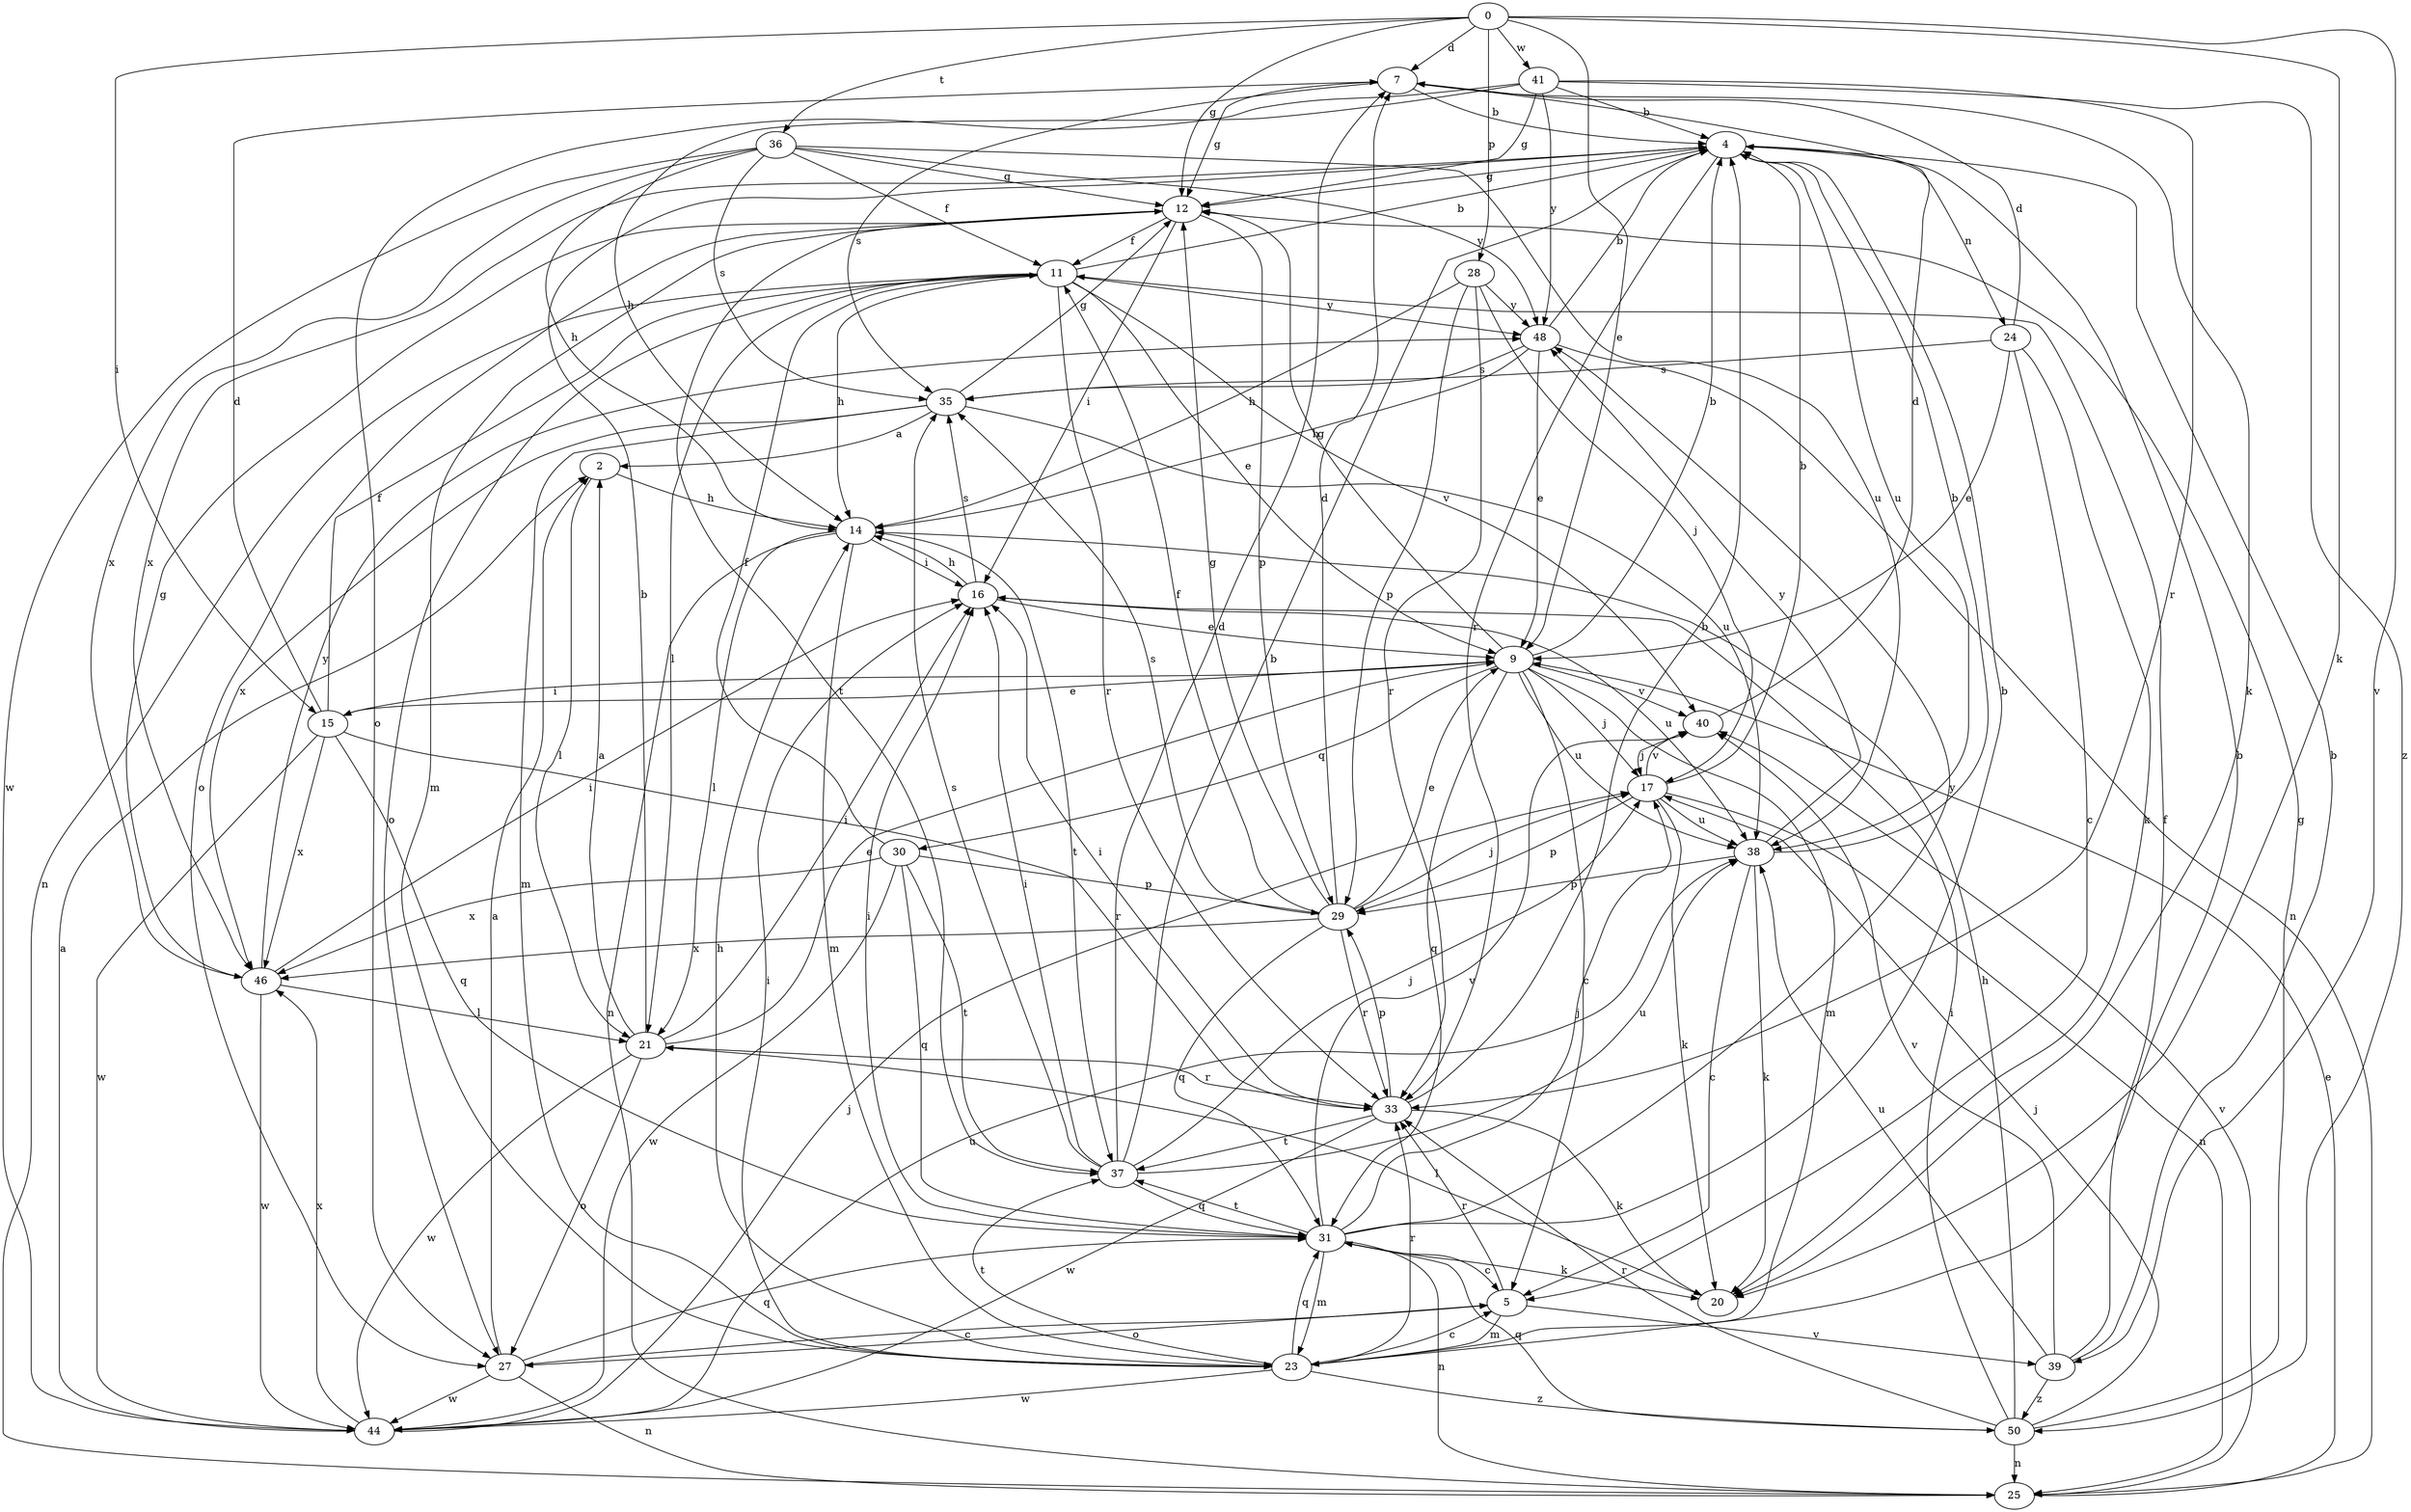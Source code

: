 strict digraph  {
0;
2;
4;
5;
7;
9;
11;
12;
14;
15;
16;
17;
20;
21;
23;
24;
25;
27;
28;
29;
30;
31;
33;
35;
36;
37;
38;
39;
40;
41;
44;
46;
48;
50;
0 -> 7  [label=d];
0 -> 9  [label=e];
0 -> 12  [label=g];
0 -> 15  [label=i];
0 -> 20  [label=k];
0 -> 28  [label=p];
0 -> 36  [label=t];
0 -> 39  [label=v];
0 -> 41  [label=w];
2 -> 14  [label=h];
2 -> 21  [label=l];
4 -> 12  [label=g];
4 -> 24  [label=n];
4 -> 33  [label=r];
4 -> 38  [label=u];
4 -> 46  [label=x];
5 -> 23  [label=m];
5 -> 27  [label=o];
5 -> 33  [label=r];
5 -> 39  [label=v];
7 -> 4  [label=b];
7 -> 12  [label=g];
7 -> 20  [label=k];
7 -> 35  [label=s];
9 -> 4  [label=b];
9 -> 5  [label=c];
9 -> 12  [label=g];
9 -> 15  [label=i];
9 -> 17  [label=j];
9 -> 23  [label=m];
9 -> 30  [label=q];
9 -> 31  [label=q];
9 -> 38  [label=u];
9 -> 40  [label=v];
11 -> 4  [label=b];
11 -> 9  [label=e];
11 -> 14  [label=h];
11 -> 21  [label=l];
11 -> 25  [label=n];
11 -> 27  [label=o];
11 -> 33  [label=r];
11 -> 40  [label=v];
11 -> 48  [label=y];
12 -> 11  [label=f];
12 -> 16  [label=i];
12 -> 23  [label=m];
12 -> 27  [label=o];
12 -> 29  [label=p];
12 -> 37  [label=t];
14 -> 16  [label=i];
14 -> 21  [label=l];
14 -> 23  [label=m];
14 -> 25  [label=n];
14 -> 37  [label=t];
15 -> 7  [label=d];
15 -> 9  [label=e];
15 -> 11  [label=f];
15 -> 31  [label=q];
15 -> 33  [label=r];
15 -> 44  [label=w];
15 -> 46  [label=x];
16 -> 9  [label=e];
16 -> 14  [label=h];
16 -> 35  [label=s];
16 -> 38  [label=u];
17 -> 4  [label=b];
17 -> 20  [label=k];
17 -> 25  [label=n];
17 -> 29  [label=p];
17 -> 38  [label=u];
17 -> 40  [label=v];
20 -> 21  [label=l];
21 -> 2  [label=a];
21 -> 4  [label=b];
21 -> 9  [label=e];
21 -> 16  [label=i];
21 -> 27  [label=o];
21 -> 33  [label=r];
21 -> 44  [label=w];
23 -> 4  [label=b];
23 -> 5  [label=c];
23 -> 14  [label=h];
23 -> 16  [label=i];
23 -> 31  [label=q];
23 -> 33  [label=r];
23 -> 37  [label=t];
23 -> 44  [label=w];
23 -> 50  [label=z];
24 -> 5  [label=c];
24 -> 7  [label=d];
24 -> 9  [label=e];
24 -> 20  [label=k];
24 -> 35  [label=s];
25 -> 9  [label=e];
25 -> 40  [label=v];
27 -> 2  [label=a];
27 -> 5  [label=c];
27 -> 25  [label=n];
27 -> 31  [label=q];
27 -> 44  [label=w];
28 -> 14  [label=h];
28 -> 17  [label=j];
28 -> 29  [label=p];
28 -> 33  [label=r];
28 -> 48  [label=y];
29 -> 7  [label=d];
29 -> 9  [label=e];
29 -> 11  [label=f];
29 -> 12  [label=g];
29 -> 17  [label=j];
29 -> 31  [label=q];
29 -> 33  [label=r];
29 -> 35  [label=s];
29 -> 46  [label=x];
30 -> 11  [label=f];
30 -> 29  [label=p];
30 -> 31  [label=q];
30 -> 37  [label=t];
30 -> 44  [label=w];
30 -> 46  [label=x];
31 -> 4  [label=b];
31 -> 5  [label=c];
31 -> 16  [label=i];
31 -> 17  [label=j];
31 -> 20  [label=k];
31 -> 23  [label=m];
31 -> 25  [label=n];
31 -> 37  [label=t];
31 -> 40  [label=v];
31 -> 48  [label=y];
33 -> 4  [label=b];
33 -> 16  [label=i];
33 -> 20  [label=k];
33 -> 29  [label=p];
33 -> 37  [label=t];
33 -> 44  [label=w];
35 -> 2  [label=a];
35 -> 12  [label=g];
35 -> 23  [label=m];
35 -> 38  [label=u];
35 -> 46  [label=x];
36 -> 11  [label=f];
36 -> 12  [label=g];
36 -> 14  [label=h];
36 -> 35  [label=s];
36 -> 38  [label=u];
36 -> 44  [label=w];
36 -> 46  [label=x];
36 -> 48  [label=y];
37 -> 4  [label=b];
37 -> 7  [label=d];
37 -> 16  [label=i];
37 -> 17  [label=j];
37 -> 31  [label=q];
37 -> 35  [label=s];
37 -> 38  [label=u];
38 -> 4  [label=b];
38 -> 5  [label=c];
38 -> 20  [label=k];
38 -> 29  [label=p];
38 -> 48  [label=y];
39 -> 4  [label=b];
39 -> 11  [label=f];
39 -> 38  [label=u];
39 -> 40  [label=v];
39 -> 50  [label=z];
40 -> 7  [label=d];
40 -> 17  [label=j];
41 -> 4  [label=b];
41 -> 12  [label=g];
41 -> 14  [label=h];
41 -> 27  [label=o];
41 -> 33  [label=r];
41 -> 48  [label=y];
41 -> 50  [label=z];
44 -> 2  [label=a];
44 -> 17  [label=j];
44 -> 38  [label=u];
44 -> 46  [label=x];
46 -> 12  [label=g];
46 -> 16  [label=i];
46 -> 21  [label=l];
46 -> 44  [label=w];
46 -> 48  [label=y];
48 -> 4  [label=b];
48 -> 9  [label=e];
48 -> 14  [label=h];
48 -> 25  [label=n];
48 -> 35  [label=s];
50 -> 12  [label=g];
50 -> 14  [label=h];
50 -> 16  [label=i];
50 -> 17  [label=j];
50 -> 25  [label=n];
50 -> 31  [label=q];
50 -> 33  [label=r];
}
